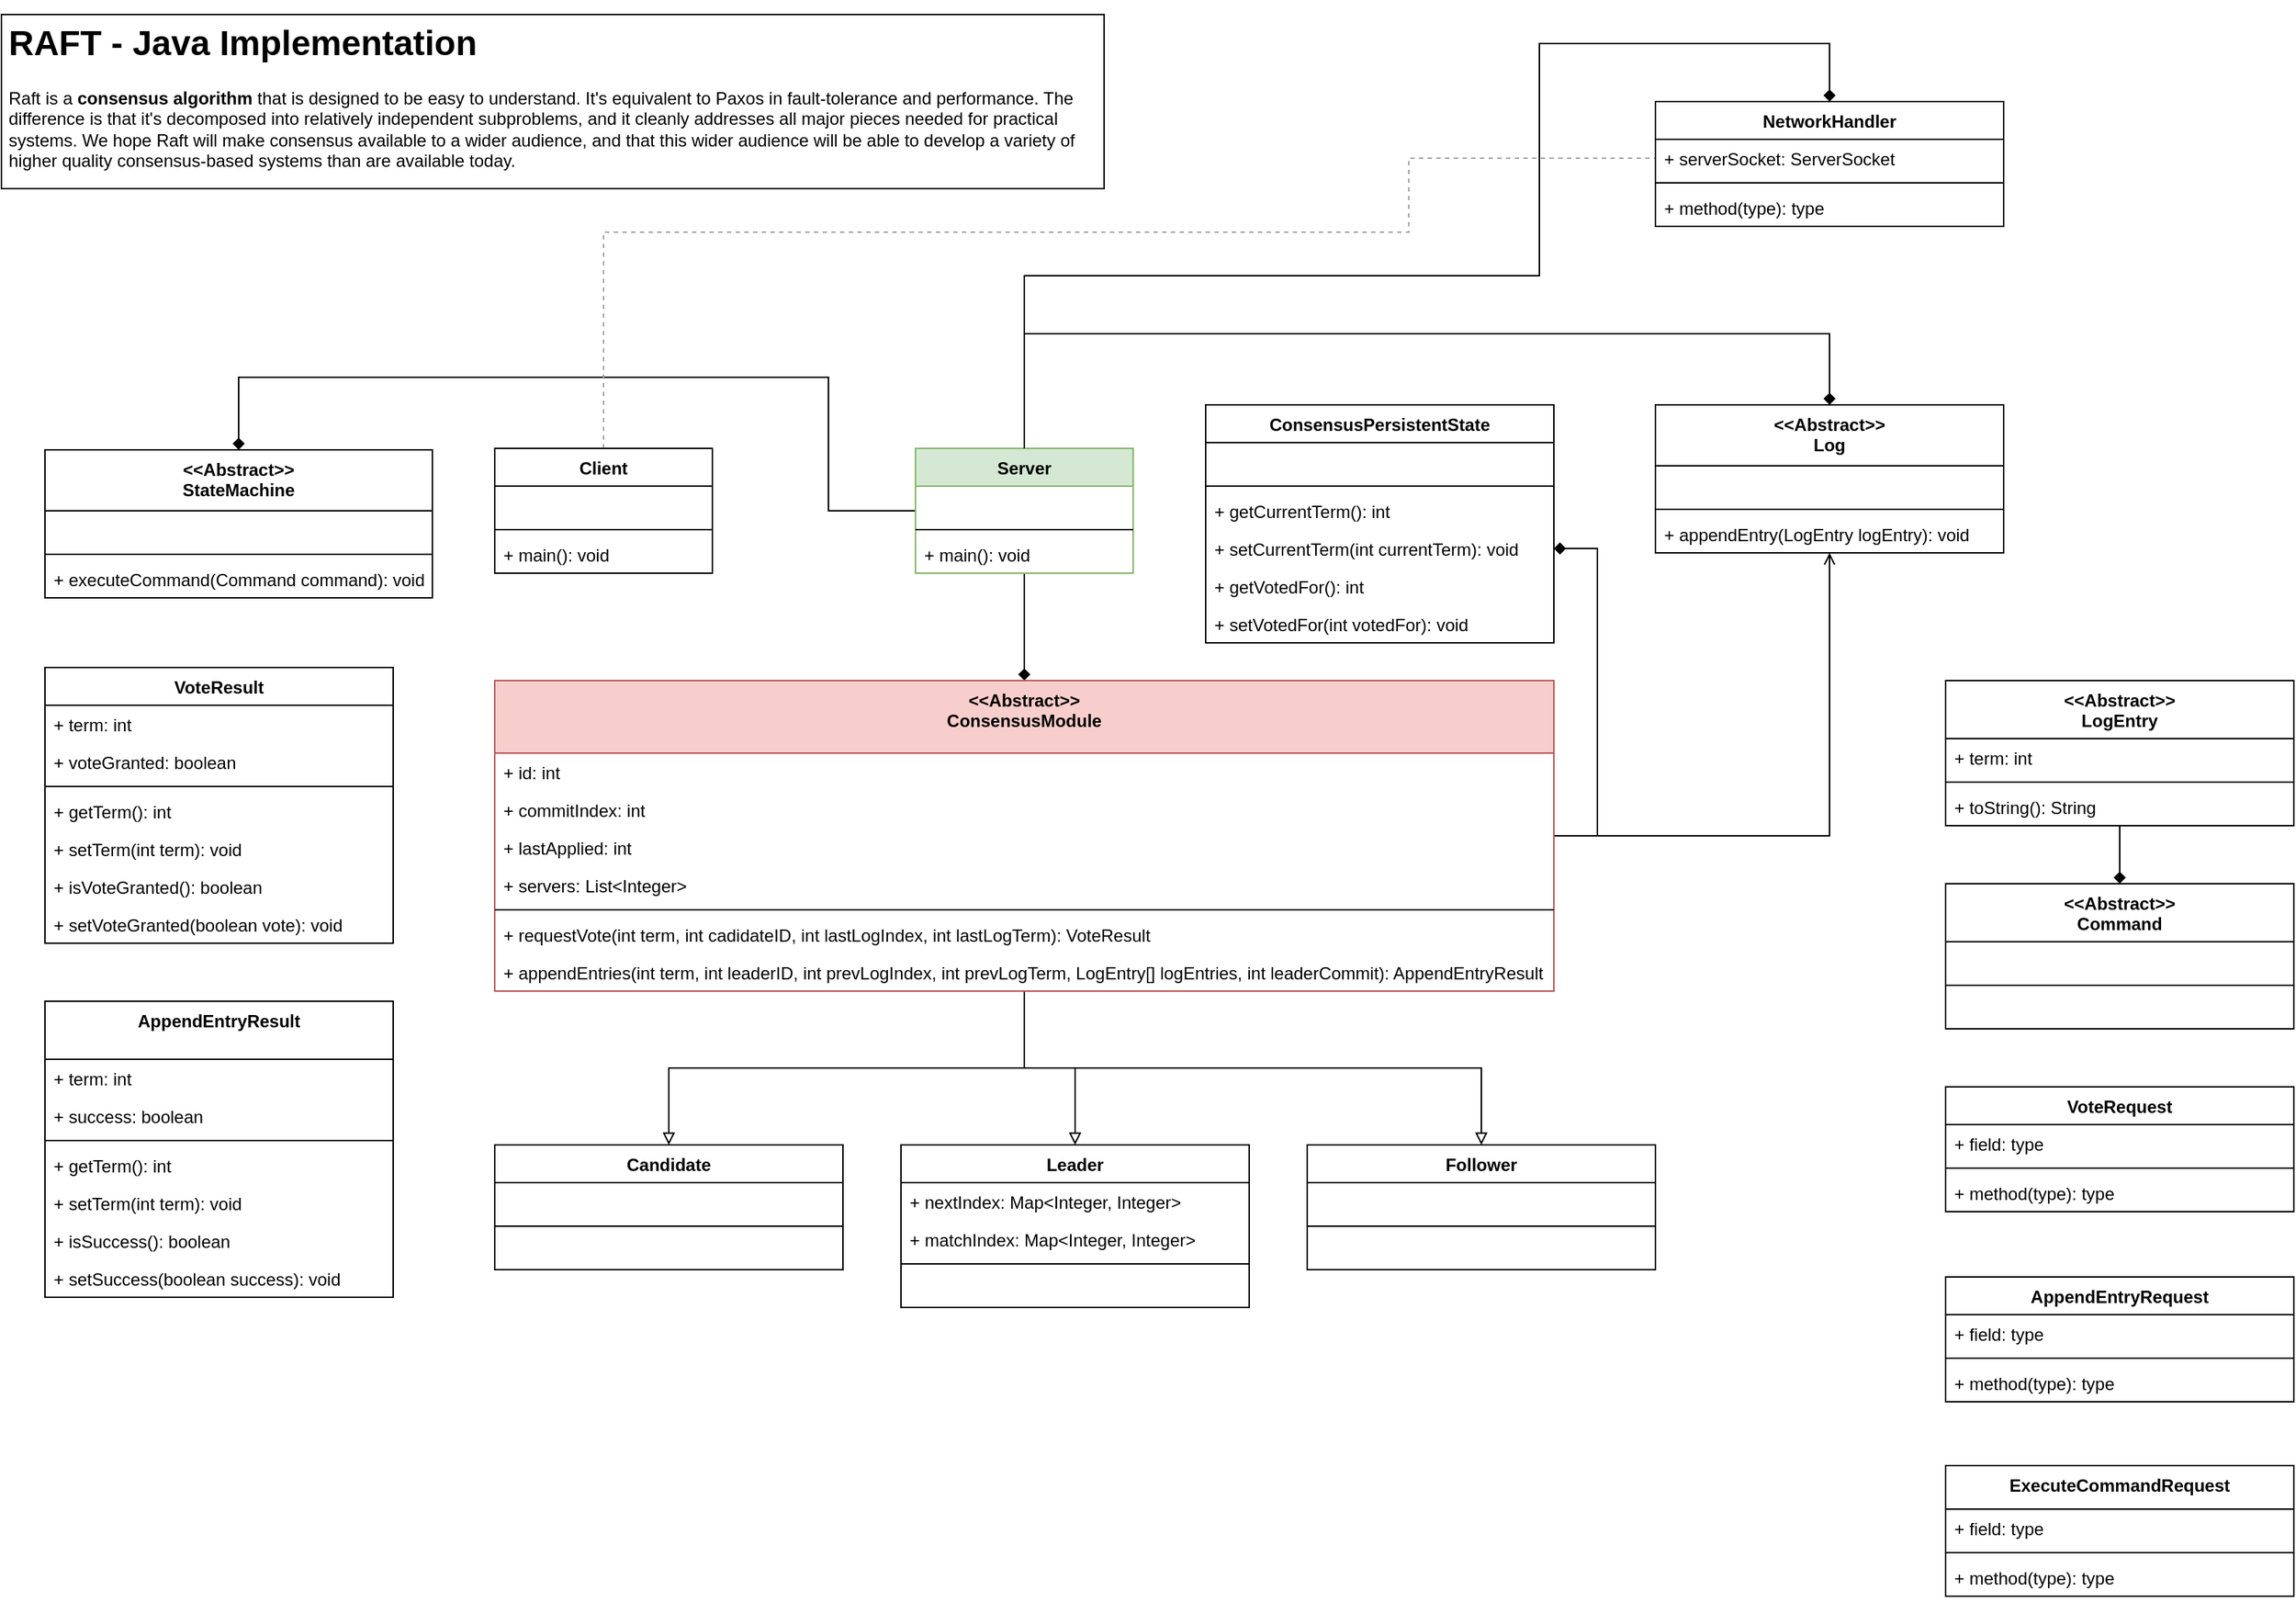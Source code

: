 <mxfile version="16.5.1" type="device"><diagram id="C5RBs43oDa-KdzZeNtuy" name="Java Classes UML"><mxGraphModel dx="1183" dy="906" grid="1" gridSize="10" guides="1" tooltips="1" connect="1" arrows="1" fold="1" page="1" pageScale="1" pageWidth="827" pageHeight="1169" math="0" shadow="0"><root><mxCell id="WIyWlLk6GJQsqaUBKTNV-0"/><mxCell id="WIyWlLk6GJQsqaUBKTNV-1" parent="WIyWlLk6GJQsqaUBKTNV-0"/><mxCell id="46X_BfpMPTvYFvaqsZuw-0" value="Candidate" style="swimlane;fontStyle=1;align=center;verticalAlign=top;childLayout=stackLayout;horizontal=1;startSize=26;horizontalStack=0;resizeParent=1;resizeParentMax=0;resizeLast=0;collapsible=1;marginBottom=0;" parent="WIyWlLk6GJQsqaUBKTNV-1" vertex="1"><mxGeometry x="360" y="799" width="240" height="86" as="geometry"><mxRectangle x="80" y="170" width="90" height="26" as="alternateBounds"/></mxGeometry></mxCell><mxCell id="46X_BfpMPTvYFvaqsZuw-1" value="  " style="text;strokeColor=none;fillColor=none;align=left;verticalAlign=top;spacingLeft=4;spacingRight=4;overflow=hidden;rotatable=0;points=[[0,0.5],[1,0.5]];portConstraint=eastwest;" parent="46X_BfpMPTvYFvaqsZuw-0" vertex="1"><mxGeometry y="26" width="240" height="26" as="geometry"/></mxCell><mxCell id="46X_BfpMPTvYFvaqsZuw-2" value="" style="line;strokeWidth=1;fillColor=none;align=left;verticalAlign=middle;spacingTop=-1;spacingLeft=3;spacingRight=3;rotatable=0;labelPosition=right;points=[];portConstraint=eastwest;" parent="46X_BfpMPTvYFvaqsZuw-0" vertex="1"><mxGeometry y="52" width="240" height="8" as="geometry"/></mxCell><mxCell id="46X_BfpMPTvYFvaqsZuw-3" value=" " style="text;strokeColor=none;fillColor=none;align=left;verticalAlign=top;spacingLeft=4;spacingRight=4;overflow=hidden;rotatable=0;points=[[0,0.5],[1,0.5]];portConstraint=eastwest;" parent="46X_BfpMPTvYFvaqsZuw-0" vertex="1"><mxGeometry y="60" width="240" height="26" as="geometry"/></mxCell><mxCell id="46X_BfpMPTvYFvaqsZuw-111" style="edgeStyle=orthogonalEdgeStyle;rounded=0;orthogonalLoop=1;jettySize=auto;html=1;entryX=0.5;entryY=0;entryDx=0;entryDy=0;fontFamily=Helvetica;fontSize=12;fontColor=#000000;startArrow=none;startFill=0;endArrow=diamond;endFill=1;" parent="WIyWlLk6GJQsqaUBKTNV-1" source="46X_BfpMPTvYFvaqsZuw-4" target="46X_BfpMPTvYFvaqsZuw-60" edge="1"><mxGeometry relative="1" as="geometry"/></mxCell><mxCell id="46X_BfpMPTvYFvaqsZuw-112" style="edgeStyle=orthogonalEdgeStyle;rounded=0;orthogonalLoop=1;jettySize=auto;html=1;entryX=0.5;entryY=0;entryDx=0;entryDy=0;fontFamily=Helvetica;fontSize=12;fontColor=#000000;startArrow=none;startFill=0;endArrow=diamond;endFill=1;" parent="WIyWlLk6GJQsqaUBKTNV-1" source="46X_BfpMPTvYFvaqsZuw-4" target="46X_BfpMPTvYFvaqsZuw-106" edge="1"><mxGeometry relative="1" as="geometry"><mxPoint x="170" y="479" as="targetPoint"/><Array as="points"><mxPoint x="590" y="362"/><mxPoint x="590" y="270"/><mxPoint x="184" y="270"/></Array></mxGeometry></mxCell><mxCell id="9b_G3rGaQV9pTLxrvVyg-4" style="edgeStyle=orthogonalEdgeStyle;rounded=0;orthogonalLoop=1;jettySize=auto;html=1;entryX=0.5;entryY=0;entryDx=0;entryDy=0;endArrow=diamond;endFill=1;" edge="1" parent="WIyWlLk6GJQsqaUBKTNV-1" source="46X_BfpMPTvYFvaqsZuw-4" target="9b_G3rGaQV9pTLxrvVyg-0"><mxGeometry relative="1" as="geometry"><Array as="points"><mxPoint x="725" y="200"/><mxPoint x="1080" y="200"/><mxPoint x="1080" y="40"/><mxPoint x="1280" y="40"/></Array></mxGeometry></mxCell><mxCell id="46X_BfpMPTvYFvaqsZuw-4" value="Server" style="swimlane;fontStyle=1;align=center;verticalAlign=top;childLayout=stackLayout;horizontal=1;startSize=26;horizontalStack=0;resizeParent=1;resizeParentMax=0;resizeLast=0;collapsible=1;marginBottom=0;fillColor=#d5e8d4;strokeColor=#82b366;" parent="WIyWlLk6GJQsqaUBKTNV-1" vertex="1"><mxGeometry x="650" y="319" width="150" height="86" as="geometry"/></mxCell><mxCell id="46X_BfpMPTvYFvaqsZuw-5" value=" " style="text;strokeColor=none;fillColor=none;align=left;verticalAlign=top;spacingLeft=4;spacingRight=4;overflow=hidden;rotatable=0;points=[[0,0.5],[1,0.5]];portConstraint=eastwest;" parent="46X_BfpMPTvYFvaqsZuw-4" vertex="1"><mxGeometry y="26" width="150" height="26" as="geometry"/></mxCell><mxCell id="46X_BfpMPTvYFvaqsZuw-6" value="" style="line;strokeWidth=1;fillColor=none;align=left;verticalAlign=middle;spacingTop=-1;spacingLeft=3;spacingRight=3;rotatable=0;labelPosition=right;points=[];portConstraint=eastwest;" parent="46X_BfpMPTvYFvaqsZuw-4" vertex="1"><mxGeometry y="52" width="150" height="8" as="geometry"/></mxCell><mxCell id="46X_BfpMPTvYFvaqsZuw-7" value="+ main(): void" style="text;strokeColor=none;fillColor=none;align=left;verticalAlign=top;spacingLeft=4;spacingRight=4;overflow=hidden;rotatable=0;points=[[0,0.5],[1,0.5]];portConstraint=eastwest;" parent="46X_BfpMPTvYFvaqsZuw-4" vertex="1"><mxGeometry y="60" width="150" height="26" as="geometry"/></mxCell><mxCell id="46X_BfpMPTvYFvaqsZuw-8" value="Follower" style="swimlane;fontStyle=1;align=center;verticalAlign=top;childLayout=stackLayout;horizontal=1;startSize=26;horizontalStack=0;resizeParent=1;resizeParentMax=0;resizeLast=0;collapsible=1;marginBottom=0;" parent="WIyWlLk6GJQsqaUBKTNV-1" vertex="1"><mxGeometry x="920" y="799" width="240" height="86" as="geometry"/></mxCell><mxCell id="46X_BfpMPTvYFvaqsZuw-9" value=" " style="text;strokeColor=none;fillColor=none;align=left;verticalAlign=top;spacingLeft=4;spacingRight=4;overflow=hidden;rotatable=0;points=[[0,0.5],[1,0.5]];portConstraint=eastwest;" parent="46X_BfpMPTvYFvaqsZuw-8" vertex="1"><mxGeometry y="26" width="240" height="26" as="geometry"/></mxCell><mxCell id="46X_BfpMPTvYFvaqsZuw-10" value="" style="line;strokeWidth=1;fillColor=none;align=left;verticalAlign=middle;spacingTop=-1;spacingLeft=3;spacingRight=3;rotatable=0;labelPosition=right;points=[];portConstraint=eastwest;" parent="46X_BfpMPTvYFvaqsZuw-8" vertex="1"><mxGeometry y="52" width="240" height="8" as="geometry"/></mxCell><mxCell id="46X_BfpMPTvYFvaqsZuw-11" value=" " style="text;strokeColor=none;fillColor=none;align=left;verticalAlign=top;spacingLeft=4;spacingRight=4;overflow=hidden;rotatable=0;points=[[0,0.5],[1,0.5]];portConstraint=eastwest;" parent="46X_BfpMPTvYFvaqsZuw-8" vertex="1"><mxGeometry y="60" width="240" height="26" as="geometry"/></mxCell><mxCell id="46X_BfpMPTvYFvaqsZuw-12" value="Leader" style="swimlane;fontStyle=1;align=center;verticalAlign=top;childLayout=stackLayout;horizontal=1;startSize=26;horizontalStack=0;resizeParent=1;resizeParentMax=0;resizeLast=0;collapsible=1;marginBottom=0;" parent="WIyWlLk6GJQsqaUBKTNV-1" vertex="1"><mxGeometry x="640" y="799" width="240" height="112" as="geometry"/></mxCell><mxCell id="46X_BfpMPTvYFvaqsZuw-13" value="+ nextIndex: Map&lt;Integer, Integer&gt;" style="text;strokeColor=none;fillColor=none;align=left;verticalAlign=top;spacingLeft=4;spacingRight=4;overflow=hidden;rotatable=0;points=[[0,0.5],[1,0.5]];portConstraint=eastwest;" parent="46X_BfpMPTvYFvaqsZuw-12" vertex="1"><mxGeometry y="26" width="240" height="26" as="geometry"/></mxCell><mxCell id="46X_BfpMPTvYFvaqsZuw-96" value="+ matchIndex: Map&lt;Integer, Integer&gt;" style="text;strokeColor=none;fillColor=none;align=left;verticalAlign=top;spacingLeft=4;spacingRight=4;overflow=hidden;rotatable=0;points=[[0,0.5],[1,0.5]];portConstraint=eastwest;" parent="46X_BfpMPTvYFvaqsZuw-12" vertex="1"><mxGeometry y="52" width="240" height="26" as="geometry"/></mxCell><mxCell id="46X_BfpMPTvYFvaqsZuw-14" value="" style="line;strokeWidth=1;fillColor=none;align=left;verticalAlign=middle;spacingTop=-1;spacingLeft=3;spacingRight=3;rotatable=0;labelPosition=right;points=[];portConstraint=eastwest;" parent="46X_BfpMPTvYFvaqsZuw-12" vertex="1"><mxGeometry y="78" width="240" height="8" as="geometry"/></mxCell><mxCell id="46X_BfpMPTvYFvaqsZuw-15" value=" " style="text;strokeColor=none;fillColor=none;align=left;verticalAlign=top;spacingLeft=4;spacingRight=4;overflow=hidden;rotatable=0;points=[[0,0.5],[1,0.5]];portConstraint=eastwest;" parent="46X_BfpMPTvYFvaqsZuw-12" vertex="1"><mxGeometry y="86" width="240" height="26" as="geometry"/></mxCell><mxCell id="46X_BfpMPTvYFvaqsZuw-23" value="&lt;h1&gt;RAFT - Java Implementation&lt;/h1&gt;&lt;p&gt;&lt;font style=&quot;font-size: 12px&quot;&gt;Raft is a &lt;b&gt;consensus algorithm&lt;/b&gt; that is designed to be easy to understand. It's equivalent to Paxos in fault-tolerance and performance. The difference is that it's decomposed into relatively independent subproblems, and it cleanly addresses all major pieces needed for practical systems. We hope Raft will make consensus available to a wider audience, and that this wider audience will be able to develop a variety of higher quality consensus-based systems than are available today.&lt;/font&gt;&lt;br&gt;&lt;/p&gt;" style="text;html=1;strokeColor=default;fillColor=none;spacing=5;spacingTop=-20;whiteSpace=wrap;overflow=hidden;rounded=0;" parent="WIyWlLk6GJQsqaUBKTNV-1" vertex="1"><mxGeometry x="20" y="20" width="760" height="120" as="geometry"/></mxCell><mxCell id="9b_G3rGaQV9pTLxrvVyg-7" style="edgeStyle=orthogonalEdgeStyle;rounded=0;orthogonalLoop=1;jettySize=auto;html=1;entryX=0;entryY=0.5;entryDx=0;entryDy=0;endArrow=none;endFill=0;dashed=1;strokeColor=#A3A3A3;" edge="1" parent="WIyWlLk6GJQsqaUBKTNV-1" source="46X_BfpMPTvYFvaqsZuw-24" target="9b_G3rGaQV9pTLxrvVyg-1"><mxGeometry relative="1" as="geometry"><Array as="points"><mxPoint x="435" y="170"/><mxPoint x="990" y="170"/><mxPoint x="990" y="119"/></Array></mxGeometry></mxCell><mxCell id="46X_BfpMPTvYFvaqsZuw-24" value="Client" style="swimlane;fontStyle=1;align=center;verticalAlign=top;childLayout=stackLayout;horizontal=1;startSize=26;horizontalStack=0;resizeParent=1;resizeParentMax=0;resizeLast=0;collapsible=1;marginBottom=0;labelBackgroundColor=none;fontFamily=Helvetica;fontSize=12;fontColor=#000000;strokeColor=default;" parent="WIyWlLk6GJQsqaUBKTNV-1" vertex="1"><mxGeometry x="360" y="319" width="150" height="86" as="geometry"/></mxCell><mxCell id="46X_BfpMPTvYFvaqsZuw-25" value=" " style="text;strokeColor=none;fillColor=none;align=left;verticalAlign=top;spacingLeft=4;spacingRight=4;overflow=hidden;rotatable=0;points=[[0,0.5],[1,0.5]];portConstraint=eastwest;labelBackgroundColor=none;fontFamily=Helvetica;fontSize=12;fontColor=#000000;" parent="46X_BfpMPTvYFvaqsZuw-24" vertex="1"><mxGeometry y="26" width="150" height="26" as="geometry"/></mxCell><mxCell id="46X_BfpMPTvYFvaqsZuw-26" value="" style="line;strokeWidth=1;fillColor=none;align=left;verticalAlign=middle;spacingTop=-1;spacingLeft=3;spacingRight=3;rotatable=0;labelPosition=right;points=[];portConstraint=eastwest;labelBackgroundColor=none;fontFamily=Helvetica;fontSize=12;fontColor=#000000;" parent="46X_BfpMPTvYFvaqsZuw-24" vertex="1"><mxGeometry y="52" width="150" height="8" as="geometry"/></mxCell><mxCell id="46X_BfpMPTvYFvaqsZuw-27" value="+ main(): void" style="text;strokeColor=none;fillColor=none;align=left;verticalAlign=top;spacingLeft=4;spacingRight=4;overflow=hidden;rotatable=0;points=[[0,0.5],[1,0.5]];portConstraint=eastwest;labelBackgroundColor=none;fontFamily=Helvetica;fontSize=12;fontColor=#000000;" parent="46X_BfpMPTvYFvaqsZuw-24" vertex="1"><mxGeometry y="60" width="150" height="26" as="geometry"/></mxCell><mxCell id="46X_BfpMPTvYFvaqsZuw-48" value="ConsensusPersistentState" style="swimlane;fontStyle=1;align=center;verticalAlign=top;childLayout=stackLayout;horizontal=1;startSize=26;horizontalStack=0;resizeParent=1;resizeParentMax=0;resizeLast=0;collapsible=1;marginBottom=0;labelBackgroundColor=none;fontFamily=Helvetica;fontSize=12;fontColor=#000000;strokeColor=default;" parent="WIyWlLk6GJQsqaUBKTNV-1" vertex="1"><mxGeometry x="850" y="289" width="240" height="164" as="geometry"/></mxCell><mxCell id="46X_BfpMPTvYFvaqsZuw-49" value=" " style="text;strokeColor=none;fillColor=none;align=left;verticalAlign=top;spacingLeft=4;spacingRight=4;overflow=hidden;rotatable=0;points=[[0,0.5],[1,0.5]];portConstraint=eastwest;labelBackgroundColor=none;fontFamily=Helvetica;fontSize=12;fontColor=#000000;" parent="46X_BfpMPTvYFvaqsZuw-48" vertex="1"><mxGeometry y="26" width="240" height="26" as="geometry"/></mxCell><mxCell id="46X_BfpMPTvYFvaqsZuw-50" value="" style="line;strokeWidth=1;fillColor=none;align=left;verticalAlign=middle;spacingTop=-1;spacingLeft=3;spacingRight=3;rotatable=0;labelPosition=right;points=[];portConstraint=eastwest;labelBackgroundColor=none;fontFamily=Helvetica;fontSize=12;fontColor=#000000;" parent="46X_BfpMPTvYFvaqsZuw-48" vertex="1"><mxGeometry y="52" width="240" height="8" as="geometry"/></mxCell><mxCell id="46X_BfpMPTvYFvaqsZuw-51" value="+ getCurrentTerm(): int" style="text;strokeColor=none;fillColor=none;align=left;verticalAlign=top;spacingLeft=4;spacingRight=4;overflow=hidden;rotatable=0;points=[[0,0.5],[1,0.5]];portConstraint=eastwest;labelBackgroundColor=none;fontFamily=Helvetica;fontSize=12;fontColor=#000000;" parent="46X_BfpMPTvYFvaqsZuw-48" vertex="1"><mxGeometry y="60" width="240" height="26" as="geometry"/></mxCell><mxCell id="46X_BfpMPTvYFvaqsZuw-52" value="+ setCurrentTerm(int currentTerm): void" style="text;strokeColor=none;fillColor=none;align=left;verticalAlign=top;spacingLeft=4;spacingRight=4;overflow=hidden;rotatable=0;points=[[0,0.5],[1,0.5]];portConstraint=eastwest;labelBackgroundColor=none;fontFamily=Helvetica;fontSize=12;fontColor=#000000;" parent="46X_BfpMPTvYFvaqsZuw-48" vertex="1"><mxGeometry y="86" width="240" height="26" as="geometry"/></mxCell><mxCell id="46X_BfpMPTvYFvaqsZuw-53" value="+ getVotedFor(): int" style="text;strokeColor=none;fillColor=none;align=left;verticalAlign=top;spacingLeft=4;spacingRight=4;overflow=hidden;rotatable=0;points=[[0,0.5],[1,0.5]];portConstraint=eastwest;labelBackgroundColor=none;fontFamily=Helvetica;fontSize=12;fontColor=#000000;" parent="46X_BfpMPTvYFvaqsZuw-48" vertex="1"><mxGeometry y="112" width="240" height="26" as="geometry"/></mxCell><mxCell id="46X_BfpMPTvYFvaqsZuw-54" value="+ setVotedFor(int votedFor): void" style="text;strokeColor=none;fillColor=none;align=left;verticalAlign=top;spacingLeft=4;spacingRight=4;overflow=hidden;rotatable=0;points=[[0,0.5],[1,0.5]];portConstraint=eastwest;labelBackgroundColor=none;fontFamily=Helvetica;fontSize=12;fontColor=#000000;" parent="46X_BfpMPTvYFvaqsZuw-48" vertex="1"><mxGeometry y="138" width="240" height="26" as="geometry"/></mxCell><mxCell id="46X_BfpMPTvYFvaqsZuw-118" style="edgeStyle=orthogonalEdgeStyle;rounded=0;orthogonalLoop=1;jettySize=auto;html=1;entryX=0.5;entryY=0;entryDx=0;entryDy=0;fontFamily=Helvetica;fontSize=12;fontColor=#000000;startArrow=none;startFill=0;endArrow=block;endFill=0;" parent="WIyWlLk6GJQsqaUBKTNV-1" source="46X_BfpMPTvYFvaqsZuw-60" target="46X_BfpMPTvYFvaqsZuw-0" edge="1"><mxGeometry relative="1" as="geometry"/></mxCell><mxCell id="46X_BfpMPTvYFvaqsZuw-119" style="edgeStyle=orthogonalEdgeStyle;rounded=0;orthogonalLoop=1;jettySize=auto;html=1;entryX=0.5;entryY=0;entryDx=0;entryDy=0;fontFamily=Helvetica;fontSize=12;fontColor=#000000;startArrow=none;startFill=0;endArrow=block;endFill=0;" parent="WIyWlLk6GJQsqaUBKTNV-1" source="46X_BfpMPTvYFvaqsZuw-60" target="46X_BfpMPTvYFvaqsZuw-12" edge="1"><mxGeometry relative="1" as="geometry"/></mxCell><mxCell id="46X_BfpMPTvYFvaqsZuw-120" style="edgeStyle=orthogonalEdgeStyle;rounded=0;orthogonalLoop=1;jettySize=auto;html=1;entryX=0.5;entryY=0;entryDx=0;entryDy=0;fontFamily=Helvetica;fontSize=12;fontColor=#000000;startArrow=none;startFill=0;endArrow=block;endFill=0;" parent="WIyWlLk6GJQsqaUBKTNV-1" source="46X_BfpMPTvYFvaqsZuw-60" target="46X_BfpMPTvYFvaqsZuw-8" edge="1"><mxGeometry relative="1" as="geometry"/></mxCell><mxCell id="46X_BfpMPTvYFvaqsZuw-125" style="edgeStyle=orthogonalEdgeStyle;rounded=0;orthogonalLoop=1;jettySize=auto;html=1;fontFamily=Helvetica;fontSize=12;fontColor=#000000;startArrow=none;startFill=0;endArrow=open;endFill=0;" parent="WIyWlLk6GJQsqaUBKTNV-1" source="46X_BfpMPTvYFvaqsZuw-60" target="46X_BfpMPTvYFvaqsZuw-97" edge="1"><mxGeometry relative="1" as="geometry"/></mxCell><mxCell id="46X_BfpMPTvYFvaqsZuw-127" style="edgeStyle=orthogonalEdgeStyle;rounded=0;orthogonalLoop=1;jettySize=auto;html=1;fontFamily=Helvetica;fontSize=12;fontColor=#000000;startArrow=none;startFill=0;endArrow=diamond;endFill=1;entryX=1;entryY=0.5;entryDx=0;entryDy=0;" parent="WIyWlLk6GJQsqaUBKTNV-1" source="46X_BfpMPTvYFvaqsZuw-60" target="46X_BfpMPTvYFvaqsZuw-52" edge="1"><mxGeometry relative="1" as="geometry"><Array as="points"><mxPoint x="1120" y="586"/><mxPoint x="1120" y="388"/></Array></mxGeometry></mxCell><mxCell id="46X_BfpMPTvYFvaqsZuw-60" value="&lt;&lt;Abstract&gt;&gt;&#10;ConsensusModule" style="swimlane;fontStyle=1;align=center;verticalAlign=top;childLayout=stackLayout;horizontal=1;startSize=50;horizontalStack=0;resizeParent=1;resizeParentMax=0;resizeLast=0;collapsible=1;marginBottom=0;labelBackgroundColor=none;fontFamily=Helvetica;fontSize=12;strokeColor=#b85450;fillColor=#f8cecc;" parent="WIyWlLk6GJQsqaUBKTNV-1" vertex="1"><mxGeometry x="360" y="479" width="730" height="214" as="geometry"/></mxCell><mxCell id="46X_BfpMPTvYFvaqsZuw-121" value="+ id: int" style="text;strokeColor=none;fillColor=none;align=left;verticalAlign=top;spacingLeft=4;spacingRight=4;overflow=hidden;rotatable=0;points=[[0,0.5],[1,0.5]];portConstraint=eastwest;labelBackgroundColor=none;fontFamily=Helvetica;fontSize=12;fontColor=#000000;" parent="46X_BfpMPTvYFvaqsZuw-60" vertex="1"><mxGeometry y="50" width="730" height="26" as="geometry"/></mxCell><mxCell id="46X_BfpMPTvYFvaqsZuw-61" value="+ commitIndex: int" style="text;strokeColor=none;fillColor=none;align=left;verticalAlign=top;spacingLeft=4;spacingRight=4;overflow=hidden;rotatable=0;points=[[0,0.5],[1,0.5]];portConstraint=eastwest;labelBackgroundColor=none;fontFamily=Helvetica;fontSize=12;fontColor=#000000;" parent="46X_BfpMPTvYFvaqsZuw-60" vertex="1"><mxGeometry y="76" width="730" height="26" as="geometry"/></mxCell><mxCell id="46X_BfpMPTvYFvaqsZuw-62" value="+ lastApplied: int" style="text;strokeColor=none;fillColor=none;align=left;verticalAlign=top;spacingLeft=4;spacingRight=4;overflow=hidden;rotatable=0;points=[[0,0.5],[1,0.5]];portConstraint=eastwest;labelBackgroundColor=none;fontFamily=Helvetica;fontSize=12;fontColor=#000000;" parent="46X_BfpMPTvYFvaqsZuw-60" vertex="1"><mxGeometry y="102" width="730" height="26" as="geometry"/></mxCell><mxCell id="46X_BfpMPTvYFvaqsZuw-63" value="+ servers: List&lt;Integer&gt;" style="text;strokeColor=none;fillColor=none;align=left;verticalAlign=top;spacingLeft=4;spacingRight=4;overflow=hidden;rotatable=0;points=[[0,0.5],[1,0.5]];portConstraint=eastwest;labelBackgroundColor=none;fontFamily=Helvetica;fontSize=12;fontColor=#000000;" parent="46X_BfpMPTvYFvaqsZuw-60" vertex="1"><mxGeometry y="128" width="730" height="26" as="geometry"/></mxCell><mxCell id="46X_BfpMPTvYFvaqsZuw-64" value="" style="line;strokeWidth=1;fillColor=none;align=left;verticalAlign=middle;spacingTop=-1;spacingLeft=3;spacingRight=3;rotatable=0;labelPosition=right;points=[];portConstraint=eastwest;labelBackgroundColor=none;fontFamily=Helvetica;fontSize=12;fontColor=#000000;" parent="46X_BfpMPTvYFvaqsZuw-60" vertex="1"><mxGeometry y="154" width="730" height="8" as="geometry"/></mxCell><mxCell id="46X_BfpMPTvYFvaqsZuw-68" value="+ requestVote(int term, int cadidateID, int lastLogIndex, int lastLogTerm): VoteResult" style="text;strokeColor=none;fillColor=none;align=left;verticalAlign=top;spacingLeft=4;spacingRight=4;overflow=hidden;rotatable=0;points=[[0,0.5],[1,0.5]];portConstraint=eastwest;labelBackgroundColor=none;fontFamily=Helvetica;fontSize=12;fontColor=#000000;" parent="46X_BfpMPTvYFvaqsZuw-60" vertex="1"><mxGeometry y="162" width="730" height="26" as="geometry"/></mxCell><mxCell id="46X_BfpMPTvYFvaqsZuw-69" value="+ appendEntries(int term, int leaderID, int prevLogIndex, int prevLogTerm, LogEntry[] logEntries, int leaderCommit): AppendEntryResult" style="text;strokeColor=none;fillColor=none;align=left;verticalAlign=top;spacingLeft=4;spacingRight=4;overflow=hidden;rotatable=0;points=[[0,0.5],[1,0.5]];portConstraint=eastwest;labelBackgroundColor=none;fontFamily=Helvetica;fontSize=12;fontColor=#000000;" parent="46X_BfpMPTvYFvaqsZuw-60" vertex="1"><mxGeometry y="188" width="730" height="26" as="geometry"/></mxCell><mxCell id="46X_BfpMPTvYFvaqsZuw-74" value="VoteResult" style="swimlane;fontStyle=1;align=center;verticalAlign=top;childLayout=stackLayout;horizontal=1;startSize=26;horizontalStack=0;resizeParent=1;resizeParentMax=0;resizeLast=0;collapsible=1;marginBottom=0;labelBackgroundColor=none;fontFamily=Helvetica;fontSize=12;fontColor=#000000;strokeColor=default;" parent="WIyWlLk6GJQsqaUBKTNV-1" vertex="1"><mxGeometry x="50" y="470" width="240" height="190" as="geometry"/></mxCell><mxCell id="46X_BfpMPTvYFvaqsZuw-75" value="+ term: int" style="text;strokeColor=none;fillColor=none;align=left;verticalAlign=top;spacingLeft=4;spacingRight=4;overflow=hidden;rotatable=0;points=[[0,0.5],[1,0.5]];portConstraint=eastwest;labelBackgroundColor=none;fontFamily=Helvetica;fontSize=12;fontColor=#000000;" parent="46X_BfpMPTvYFvaqsZuw-74" vertex="1"><mxGeometry y="26" width="240" height="26" as="geometry"/></mxCell><mxCell id="46X_BfpMPTvYFvaqsZuw-78" value="+ voteGranted: boolean" style="text;strokeColor=none;fillColor=none;align=left;verticalAlign=top;spacingLeft=4;spacingRight=4;overflow=hidden;rotatable=0;points=[[0,0.5],[1,0.5]];portConstraint=eastwest;labelBackgroundColor=none;fontFamily=Helvetica;fontSize=12;fontColor=#000000;" parent="46X_BfpMPTvYFvaqsZuw-74" vertex="1"><mxGeometry y="52" width="240" height="26" as="geometry"/></mxCell><mxCell id="46X_BfpMPTvYFvaqsZuw-76" value="" style="line;strokeWidth=1;fillColor=none;align=left;verticalAlign=middle;spacingTop=-1;spacingLeft=3;spacingRight=3;rotatable=0;labelPosition=right;points=[];portConstraint=eastwest;labelBackgroundColor=none;fontFamily=Helvetica;fontSize=12;fontColor=#000000;" parent="46X_BfpMPTvYFvaqsZuw-74" vertex="1"><mxGeometry y="78" width="240" height="8" as="geometry"/></mxCell><mxCell id="46X_BfpMPTvYFvaqsZuw-77" value="+ getTerm(): int" style="text;strokeColor=none;fillColor=none;align=left;verticalAlign=top;spacingLeft=4;spacingRight=4;overflow=hidden;rotatable=0;points=[[0,0.5],[1,0.5]];portConstraint=eastwest;labelBackgroundColor=none;fontFamily=Helvetica;fontSize=12;fontColor=#000000;" parent="46X_BfpMPTvYFvaqsZuw-74" vertex="1"><mxGeometry y="86" width="240" height="26" as="geometry"/></mxCell><mxCell id="46X_BfpMPTvYFvaqsZuw-79" value="+ setTerm(int term): void" style="text;strokeColor=none;fillColor=none;align=left;verticalAlign=top;spacingLeft=4;spacingRight=4;overflow=hidden;rotatable=0;points=[[0,0.5],[1,0.5]];portConstraint=eastwest;labelBackgroundColor=none;fontFamily=Helvetica;fontSize=12;fontColor=#000000;" parent="46X_BfpMPTvYFvaqsZuw-74" vertex="1"><mxGeometry y="112" width="240" height="26" as="geometry"/></mxCell><mxCell id="46X_BfpMPTvYFvaqsZuw-80" value="+ isVoteGranted(): boolean" style="text;strokeColor=none;fillColor=none;align=left;verticalAlign=top;spacingLeft=4;spacingRight=4;overflow=hidden;rotatable=0;points=[[0,0.5],[1,0.5]];portConstraint=eastwest;labelBackgroundColor=none;fontFamily=Helvetica;fontSize=12;fontColor=#000000;" parent="46X_BfpMPTvYFvaqsZuw-74" vertex="1"><mxGeometry y="138" width="240" height="26" as="geometry"/></mxCell><mxCell id="46X_BfpMPTvYFvaqsZuw-81" value="+ setVoteGranted(boolean vote): void" style="text;strokeColor=none;fillColor=none;align=left;verticalAlign=top;spacingLeft=4;spacingRight=4;overflow=hidden;rotatable=0;points=[[0,0.5],[1,0.5]];portConstraint=eastwest;labelBackgroundColor=none;fontFamily=Helvetica;fontSize=12;fontColor=#000000;" parent="46X_BfpMPTvYFvaqsZuw-74" vertex="1"><mxGeometry y="164" width="240" height="26" as="geometry"/></mxCell><mxCell id="46X_BfpMPTvYFvaqsZuw-105" style="edgeStyle=orthogonalEdgeStyle;rounded=0;orthogonalLoop=1;jettySize=auto;html=1;entryX=0.5;entryY=0;entryDx=0;entryDy=0;fontFamily=Helvetica;fontSize=12;fontColor=#000000;startArrow=none;startFill=0;endArrow=diamond;endFill=1;" parent="WIyWlLk6GJQsqaUBKTNV-1" source="46X_BfpMPTvYFvaqsZuw-82" target="46X_BfpMPTvYFvaqsZuw-101" edge="1"><mxGeometry relative="1" as="geometry"/></mxCell><mxCell id="46X_BfpMPTvYFvaqsZuw-82" value="&lt;&lt;Abstract&gt;&gt;&#10;LogEntry" style="swimlane;fontStyle=1;align=center;verticalAlign=top;childLayout=stackLayout;horizontal=1;startSize=40;horizontalStack=0;resizeParent=1;resizeParentMax=0;resizeLast=0;collapsible=1;marginBottom=0;labelBackgroundColor=none;fontFamily=Helvetica;fontSize=12;fontColor=#000000;strokeColor=default;" parent="WIyWlLk6GJQsqaUBKTNV-1" vertex="1"><mxGeometry x="1360" y="479" width="240" height="100" as="geometry"/></mxCell><mxCell id="46X_BfpMPTvYFvaqsZuw-83" value="+ term: int" style="text;strokeColor=none;fillColor=none;align=left;verticalAlign=top;spacingLeft=4;spacingRight=4;overflow=hidden;rotatable=0;points=[[0,0.5],[1,0.5]];portConstraint=eastwest;labelBackgroundColor=none;fontFamily=Helvetica;fontSize=12;fontColor=#000000;" parent="46X_BfpMPTvYFvaqsZuw-82" vertex="1"><mxGeometry y="40" width="240" height="26" as="geometry"/></mxCell><mxCell id="46X_BfpMPTvYFvaqsZuw-84" value="" style="line;strokeWidth=1;fillColor=none;align=left;verticalAlign=middle;spacingTop=-1;spacingLeft=3;spacingRight=3;rotatable=0;labelPosition=right;points=[];portConstraint=eastwest;labelBackgroundColor=none;fontFamily=Helvetica;fontSize=12;fontColor=#000000;" parent="46X_BfpMPTvYFvaqsZuw-82" vertex="1"><mxGeometry y="66" width="240" height="8" as="geometry"/></mxCell><mxCell id="46X_BfpMPTvYFvaqsZuw-85" value="+ toString(): String" style="text;strokeColor=none;fillColor=none;align=left;verticalAlign=top;spacingLeft=4;spacingRight=4;overflow=hidden;rotatable=0;points=[[0,0.5],[1,0.5]];portConstraint=eastwest;labelBackgroundColor=none;fontFamily=Helvetica;fontSize=12;fontColor=#000000;" parent="46X_BfpMPTvYFvaqsZuw-82" vertex="1"><mxGeometry y="74" width="240" height="26" as="geometry"/></mxCell><mxCell id="46X_BfpMPTvYFvaqsZuw-86" value="AppendEntryResult" style="swimlane;fontStyle=1;align=center;verticalAlign=top;childLayout=stackLayout;horizontal=1;startSize=40;horizontalStack=0;resizeParent=1;resizeParentMax=0;resizeLast=0;collapsible=1;marginBottom=0;labelBackgroundColor=none;fontFamily=Helvetica;fontSize=12;fontColor=#000000;strokeColor=default;" parent="WIyWlLk6GJQsqaUBKTNV-1" vertex="1"><mxGeometry x="50" y="700" width="240" height="204" as="geometry"/></mxCell><mxCell id="46X_BfpMPTvYFvaqsZuw-87" value="+ term: int" style="text;strokeColor=none;fillColor=none;align=left;verticalAlign=top;spacingLeft=4;spacingRight=4;overflow=hidden;rotatable=0;points=[[0,0.5],[1,0.5]];portConstraint=eastwest;labelBackgroundColor=none;fontFamily=Helvetica;fontSize=12;fontColor=#000000;" parent="46X_BfpMPTvYFvaqsZuw-86" vertex="1"><mxGeometry y="40" width="240" height="26" as="geometry"/></mxCell><mxCell id="46X_BfpMPTvYFvaqsZuw-92" value="+ success: boolean" style="text;strokeColor=none;fillColor=none;align=left;verticalAlign=top;spacingLeft=4;spacingRight=4;overflow=hidden;rotatable=0;points=[[0,0.5],[1,0.5]];portConstraint=eastwest;labelBackgroundColor=none;fontFamily=Helvetica;fontSize=12;fontColor=#000000;" parent="46X_BfpMPTvYFvaqsZuw-86" vertex="1"><mxGeometry y="66" width="240" height="26" as="geometry"/></mxCell><mxCell id="46X_BfpMPTvYFvaqsZuw-88" value="" style="line;strokeWidth=1;fillColor=none;align=left;verticalAlign=middle;spacingTop=-1;spacingLeft=3;spacingRight=3;rotatable=0;labelPosition=right;points=[];portConstraint=eastwest;labelBackgroundColor=none;fontFamily=Helvetica;fontSize=12;fontColor=#000000;" parent="46X_BfpMPTvYFvaqsZuw-86" vertex="1"><mxGeometry y="92" width="240" height="8" as="geometry"/></mxCell><mxCell id="46X_BfpMPTvYFvaqsZuw-89" value="+ getTerm(): int" style="text;strokeColor=none;fillColor=none;align=left;verticalAlign=top;spacingLeft=4;spacingRight=4;overflow=hidden;rotatable=0;points=[[0,0.5],[1,0.5]];portConstraint=eastwest;labelBackgroundColor=none;fontFamily=Helvetica;fontSize=12;fontColor=#000000;" parent="46X_BfpMPTvYFvaqsZuw-86" vertex="1"><mxGeometry y="100" width="240" height="26" as="geometry"/></mxCell><mxCell id="46X_BfpMPTvYFvaqsZuw-93" value="+ setTerm(int term): void" style="text;strokeColor=none;fillColor=none;align=left;verticalAlign=top;spacingLeft=4;spacingRight=4;overflow=hidden;rotatable=0;points=[[0,0.5],[1,0.5]];portConstraint=eastwest;labelBackgroundColor=none;fontFamily=Helvetica;fontSize=12;fontColor=#000000;" parent="46X_BfpMPTvYFvaqsZuw-86" vertex="1"><mxGeometry y="126" width="240" height="26" as="geometry"/></mxCell><mxCell id="46X_BfpMPTvYFvaqsZuw-94" value="+ isSuccess(): boolean" style="text;strokeColor=none;fillColor=none;align=left;verticalAlign=top;spacingLeft=4;spacingRight=4;overflow=hidden;rotatable=0;points=[[0,0.5],[1,0.5]];portConstraint=eastwest;labelBackgroundColor=none;fontFamily=Helvetica;fontSize=12;fontColor=#000000;" parent="46X_BfpMPTvYFvaqsZuw-86" vertex="1"><mxGeometry y="152" width="240" height="26" as="geometry"/></mxCell><mxCell id="46X_BfpMPTvYFvaqsZuw-95" value="+ setSuccess(boolean success): void" style="text;strokeColor=none;fillColor=none;align=left;verticalAlign=top;spacingLeft=4;spacingRight=4;overflow=hidden;rotatable=0;points=[[0,0.5],[1,0.5]];portConstraint=eastwest;labelBackgroundColor=none;fontFamily=Helvetica;fontSize=12;fontColor=#000000;" parent="46X_BfpMPTvYFvaqsZuw-86" vertex="1"><mxGeometry y="178" width="240" height="26" as="geometry"/></mxCell><mxCell id="46X_BfpMPTvYFvaqsZuw-124" style="edgeStyle=orthogonalEdgeStyle;rounded=0;orthogonalLoop=1;jettySize=auto;html=1;entryX=0.5;entryY=0;entryDx=0;entryDy=0;fontFamily=Helvetica;fontSize=12;fontColor=#000000;startArrow=diamond;startFill=1;endArrow=none;endFill=0;" parent="WIyWlLk6GJQsqaUBKTNV-1" source="46X_BfpMPTvYFvaqsZuw-97" target="46X_BfpMPTvYFvaqsZuw-4" edge="1"><mxGeometry relative="1" as="geometry"><Array as="points"><mxPoint x="1280" y="240"/><mxPoint x="725" y="240"/></Array></mxGeometry></mxCell><mxCell id="46X_BfpMPTvYFvaqsZuw-97" value="&lt;&lt;Abstract&gt;&gt;&#10;Log" style="swimlane;fontStyle=1;align=center;verticalAlign=top;childLayout=stackLayout;horizontal=1;startSize=42;horizontalStack=0;resizeParent=1;resizeParentMax=0;resizeLast=0;collapsible=1;marginBottom=0;labelBackgroundColor=none;fontFamily=Helvetica;fontSize=12;fontColor=#000000;strokeColor=default;" parent="WIyWlLk6GJQsqaUBKTNV-1" vertex="1"><mxGeometry x="1160" y="289" width="240" height="102" as="geometry"/></mxCell><mxCell id="46X_BfpMPTvYFvaqsZuw-98" value=" " style="text;strokeColor=none;fillColor=none;align=left;verticalAlign=top;spacingLeft=4;spacingRight=4;overflow=hidden;rotatable=0;points=[[0,0.5],[1,0.5]];portConstraint=eastwest;labelBackgroundColor=none;fontFamily=Helvetica;fontSize=12;fontColor=#000000;" parent="46X_BfpMPTvYFvaqsZuw-97" vertex="1"><mxGeometry y="42" width="240" height="26" as="geometry"/></mxCell><mxCell id="46X_BfpMPTvYFvaqsZuw-99" value="" style="line;strokeWidth=1;fillColor=none;align=left;verticalAlign=middle;spacingTop=-1;spacingLeft=3;spacingRight=3;rotatable=0;labelPosition=right;points=[];portConstraint=eastwest;labelBackgroundColor=none;fontFamily=Helvetica;fontSize=12;fontColor=#000000;" parent="46X_BfpMPTvYFvaqsZuw-97" vertex="1"><mxGeometry y="68" width="240" height="8" as="geometry"/></mxCell><mxCell id="46X_BfpMPTvYFvaqsZuw-100" value="+ appendEntry(LogEntry logEntry): void" style="text;strokeColor=none;fillColor=none;align=left;verticalAlign=top;spacingLeft=4;spacingRight=4;overflow=hidden;rotatable=0;points=[[0,0.5],[1,0.5]];portConstraint=eastwest;labelBackgroundColor=none;fontFamily=Helvetica;fontSize=12;fontColor=#000000;" parent="46X_BfpMPTvYFvaqsZuw-97" vertex="1"><mxGeometry y="76" width="240" height="26" as="geometry"/></mxCell><mxCell id="46X_BfpMPTvYFvaqsZuw-101" value="&lt;&lt;Abstract&gt;&gt;&#10;Command" style="swimlane;fontStyle=1;align=center;verticalAlign=top;childLayout=stackLayout;horizontal=1;startSize=40;horizontalStack=0;resizeParent=1;resizeParentMax=0;resizeLast=0;collapsible=1;marginBottom=0;labelBackgroundColor=none;fontFamily=Helvetica;fontSize=12;fontColor=#000000;strokeColor=default;" parent="WIyWlLk6GJQsqaUBKTNV-1" vertex="1"><mxGeometry x="1360" y="619" width="240" height="100" as="geometry"/></mxCell><mxCell id="46X_BfpMPTvYFvaqsZuw-102" value=" " style="text;strokeColor=none;fillColor=none;align=left;verticalAlign=top;spacingLeft=4;spacingRight=4;overflow=hidden;rotatable=0;points=[[0,0.5],[1,0.5]];portConstraint=eastwest;labelBackgroundColor=none;fontFamily=Helvetica;fontSize=12;fontColor=#000000;" parent="46X_BfpMPTvYFvaqsZuw-101" vertex="1"><mxGeometry y="40" width="240" height="26" as="geometry"/></mxCell><mxCell id="46X_BfpMPTvYFvaqsZuw-103" value="" style="line;strokeWidth=1;fillColor=none;align=left;verticalAlign=middle;spacingTop=-1;spacingLeft=3;spacingRight=3;rotatable=0;labelPosition=right;points=[];portConstraint=eastwest;labelBackgroundColor=none;fontFamily=Helvetica;fontSize=12;fontColor=#000000;" parent="46X_BfpMPTvYFvaqsZuw-101" vertex="1"><mxGeometry y="66" width="240" height="8" as="geometry"/></mxCell><mxCell id="46X_BfpMPTvYFvaqsZuw-104" value=" " style="text;strokeColor=none;fillColor=none;align=left;verticalAlign=top;spacingLeft=4;spacingRight=4;overflow=hidden;rotatable=0;points=[[0,0.5],[1,0.5]];portConstraint=eastwest;labelBackgroundColor=none;fontFamily=Helvetica;fontSize=12;fontColor=#000000;" parent="46X_BfpMPTvYFvaqsZuw-101" vertex="1"><mxGeometry y="74" width="240" height="26" as="geometry"/></mxCell><mxCell id="46X_BfpMPTvYFvaqsZuw-106" value="&lt;&lt;Abstract&gt;&gt;&#10;StateMachine" style="swimlane;fontStyle=1;align=center;verticalAlign=top;childLayout=stackLayout;horizontal=1;startSize=42;horizontalStack=0;resizeParent=1;resizeParentMax=0;resizeLast=0;collapsible=1;marginBottom=0;labelBackgroundColor=none;fontFamily=Helvetica;fontSize=12;fontColor=#000000;strokeColor=default;" parent="WIyWlLk6GJQsqaUBKTNV-1" vertex="1"><mxGeometry x="50" y="320" width="267" height="102" as="geometry"/></mxCell><mxCell id="46X_BfpMPTvYFvaqsZuw-107" value=" " style="text;strokeColor=none;fillColor=none;align=left;verticalAlign=top;spacingLeft=4;spacingRight=4;overflow=hidden;rotatable=0;points=[[0,0.5],[1,0.5]];portConstraint=eastwest;labelBackgroundColor=none;fontFamily=Helvetica;fontSize=12;fontColor=#000000;" parent="46X_BfpMPTvYFvaqsZuw-106" vertex="1"><mxGeometry y="42" width="267" height="26" as="geometry"/></mxCell><mxCell id="46X_BfpMPTvYFvaqsZuw-108" value="" style="line;strokeWidth=1;fillColor=none;align=left;verticalAlign=middle;spacingTop=-1;spacingLeft=3;spacingRight=3;rotatable=0;labelPosition=right;points=[];portConstraint=eastwest;labelBackgroundColor=none;fontFamily=Helvetica;fontSize=12;fontColor=#000000;" parent="46X_BfpMPTvYFvaqsZuw-106" vertex="1"><mxGeometry y="68" width="267" height="8" as="geometry"/></mxCell><mxCell id="46X_BfpMPTvYFvaqsZuw-109" value="+ executeCommand(Command command): void" style="text;strokeColor=none;fillColor=none;align=left;verticalAlign=top;spacingLeft=4;spacingRight=4;overflow=hidden;rotatable=0;points=[[0,0.5],[1,0.5]];portConstraint=eastwest;labelBackgroundColor=none;fontFamily=Helvetica;fontSize=12;fontColor=#000000;" parent="46X_BfpMPTvYFvaqsZuw-106" vertex="1"><mxGeometry y="76" width="267" height="26" as="geometry"/></mxCell><mxCell id="9b_G3rGaQV9pTLxrvVyg-0" value="NetworkHandler" style="swimlane;fontStyle=1;align=center;verticalAlign=top;childLayout=stackLayout;horizontal=1;startSize=26;horizontalStack=0;resizeParent=1;resizeParentMax=0;resizeLast=0;collapsible=1;marginBottom=0;" vertex="1" parent="WIyWlLk6GJQsqaUBKTNV-1"><mxGeometry x="1160" y="80" width="240" height="86" as="geometry"/></mxCell><mxCell id="9b_G3rGaQV9pTLxrvVyg-1" value="+ serverSocket: ServerSocket" style="text;strokeColor=none;fillColor=none;align=left;verticalAlign=top;spacingLeft=4;spacingRight=4;overflow=hidden;rotatable=0;points=[[0,0.5],[1,0.5]];portConstraint=eastwest;" vertex="1" parent="9b_G3rGaQV9pTLxrvVyg-0"><mxGeometry y="26" width="240" height="26" as="geometry"/></mxCell><mxCell id="9b_G3rGaQV9pTLxrvVyg-2" value="" style="line;strokeWidth=1;fillColor=none;align=left;verticalAlign=middle;spacingTop=-1;spacingLeft=3;spacingRight=3;rotatable=0;labelPosition=right;points=[];portConstraint=eastwest;" vertex="1" parent="9b_G3rGaQV9pTLxrvVyg-0"><mxGeometry y="52" width="240" height="8" as="geometry"/></mxCell><mxCell id="9b_G3rGaQV9pTLxrvVyg-3" value="+ method(type): type" style="text;strokeColor=none;fillColor=none;align=left;verticalAlign=top;spacingLeft=4;spacingRight=4;overflow=hidden;rotatable=0;points=[[0,0.5],[1,0.5]];portConstraint=eastwest;" vertex="1" parent="9b_G3rGaQV9pTLxrvVyg-0"><mxGeometry y="60" width="240" height="26" as="geometry"/></mxCell><mxCell id="9b_G3rGaQV9pTLxrvVyg-9" value="VoteRequest" style="swimlane;fontStyle=1;align=center;verticalAlign=top;childLayout=stackLayout;horizontal=1;startSize=26;horizontalStack=0;resizeParent=1;resizeParentMax=0;resizeLast=0;collapsible=1;marginBottom=0;" vertex="1" parent="WIyWlLk6GJQsqaUBKTNV-1"><mxGeometry x="1360" y="759" width="240" height="86" as="geometry"/></mxCell><mxCell id="9b_G3rGaQV9pTLxrvVyg-10" value="+ field: type" style="text;strokeColor=none;fillColor=none;align=left;verticalAlign=top;spacingLeft=4;spacingRight=4;overflow=hidden;rotatable=0;points=[[0,0.5],[1,0.5]];portConstraint=eastwest;" vertex="1" parent="9b_G3rGaQV9pTLxrvVyg-9"><mxGeometry y="26" width="240" height="26" as="geometry"/></mxCell><mxCell id="9b_G3rGaQV9pTLxrvVyg-11" value="" style="line;strokeWidth=1;fillColor=none;align=left;verticalAlign=middle;spacingTop=-1;spacingLeft=3;spacingRight=3;rotatable=0;labelPosition=right;points=[];portConstraint=eastwest;" vertex="1" parent="9b_G3rGaQV9pTLxrvVyg-9"><mxGeometry y="52" width="240" height="8" as="geometry"/></mxCell><mxCell id="9b_G3rGaQV9pTLxrvVyg-12" value="+ method(type): type" style="text;strokeColor=none;fillColor=none;align=left;verticalAlign=top;spacingLeft=4;spacingRight=4;overflow=hidden;rotatable=0;points=[[0,0.5],[1,0.5]];portConstraint=eastwest;" vertex="1" parent="9b_G3rGaQV9pTLxrvVyg-9"><mxGeometry y="60" width="240" height="26" as="geometry"/></mxCell><mxCell id="9b_G3rGaQV9pTLxrvVyg-13" value="AppendEntryRequest" style="swimlane;fontStyle=1;align=center;verticalAlign=top;childLayout=stackLayout;horizontal=1;startSize=26;horizontalStack=0;resizeParent=1;resizeParentMax=0;resizeLast=0;collapsible=1;marginBottom=0;" vertex="1" parent="WIyWlLk6GJQsqaUBKTNV-1"><mxGeometry x="1360" y="890" width="240" height="86" as="geometry"/></mxCell><mxCell id="9b_G3rGaQV9pTLxrvVyg-14" value="+ field: type" style="text;strokeColor=none;fillColor=none;align=left;verticalAlign=top;spacingLeft=4;spacingRight=4;overflow=hidden;rotatable=0;points=[[0,0.5],[1,0.5]];portConstraint=eastwest;" vertex="1" parent="9b_G3rGaQV9pTLxrvVyg-13"><mxGeometry y="26" width="240" height="26" as="geometry"/></mxCell><mxCell id="9b_G3rGaQV9pTLxrvVyg-15" value="" style="line;strokeWidth=1;fillColor=none;align=left;verticalAlign=middle;spacingTop=-1;spacingLeft=3;spacingRight=3;rotatable=0;labelPosition=right;points=[];portConstraint=eastwest;" vertex="1" parent="9b_G3rGaQV9pTLxrvVyg-13"><mxGeometry y="52" width="240" height="8" as="geometry"/></mxCell><mxCell id="9b_G3rGaQV9pTLxrvVyg-16" value="+ method(type): type" style="text;strokeColor=none;fillColor=none;align=left;verticalAlign=top;spacingLeft=4;spacingRight=4;overflow=hidden;rotatable=0;points=[[0,0.5],[1,0.5]];portConstraint=eastwest;" vertex="1" parent="9b_G3rGaQV9pTLxrvVyg-13"><mxGeometry y="60" width="240" height="26" as="geometry"/></mxCell><mxCell id="9b_G3rGaQV9pTLxrvVyg-17" value="ExecuteCommandRequest" style="swimlane;fontStyle=1;align=center;verticalAlign=top;childLayout=stackLayout;horizontal=1;startSize=30;horizontalStack=0;resizeParent=1;resizeParentMax=0;resizeLast=0;collapsible=1;marginBottom=0;" vertex="1" parent="WIyWlLk6GJQsqaUBKTNV-1"><mxGeometry x="1360" y="1020" width="240" height="90" as="geometry"/></mxCell><mxCell id="9b_G3rGaQV9pTLxrvVyg-18" value="+ field: type" style="text;strokeColor=none;fillColor=none;align=left;verticalAlign=top;spacingLeft=4;spacingRight=4;overflow=hidden;rotatable=0;points=[[0,0.5],[1,0.5]];portConstraint=eastwest;" vertex="1" parent="9b_G3rGaQV9pTLxrvVyg-17"><mxGeometry y="30" width="240" height="26" as="geometry"/></mxCell><mxCell id="9b_G3rGaQV9pTLxrvVyg-19" value="" style="line;strokeWidth=1;fillColor=none;align=left;verticalAlign=middle;spacingTop=-1;spacingLeft=3;spacingRight=3;rotatable=0;labelPosition=right;points=[];portConstraint=eastwest;" vertex="1" parent="9b_G3rGaQV9pTLxrvVyg-17"><mxGeometry y="56" width="240" height="8" as="geometry"/></mxCell><mxCell id="9b_G3rGaQV9pTLxrvVyg-20" value="+ method(type): type" style="text;strokeColor=none;fillColor=none;align=left;verticalAlign=top;spacingLeft=4;spacingRight=4;overflow=hidden;rotatable=0;points=[[0,0.5],[1,0.5]];portConstraint=eastwest;" vertex="1" parent="9b_G3rGaQV9pTLxrvVyg-17"><mxGeometry y="64" width="240" height="26" as="geometry"/></mxCell></root></mxGraphModel></diagram></mxfile>